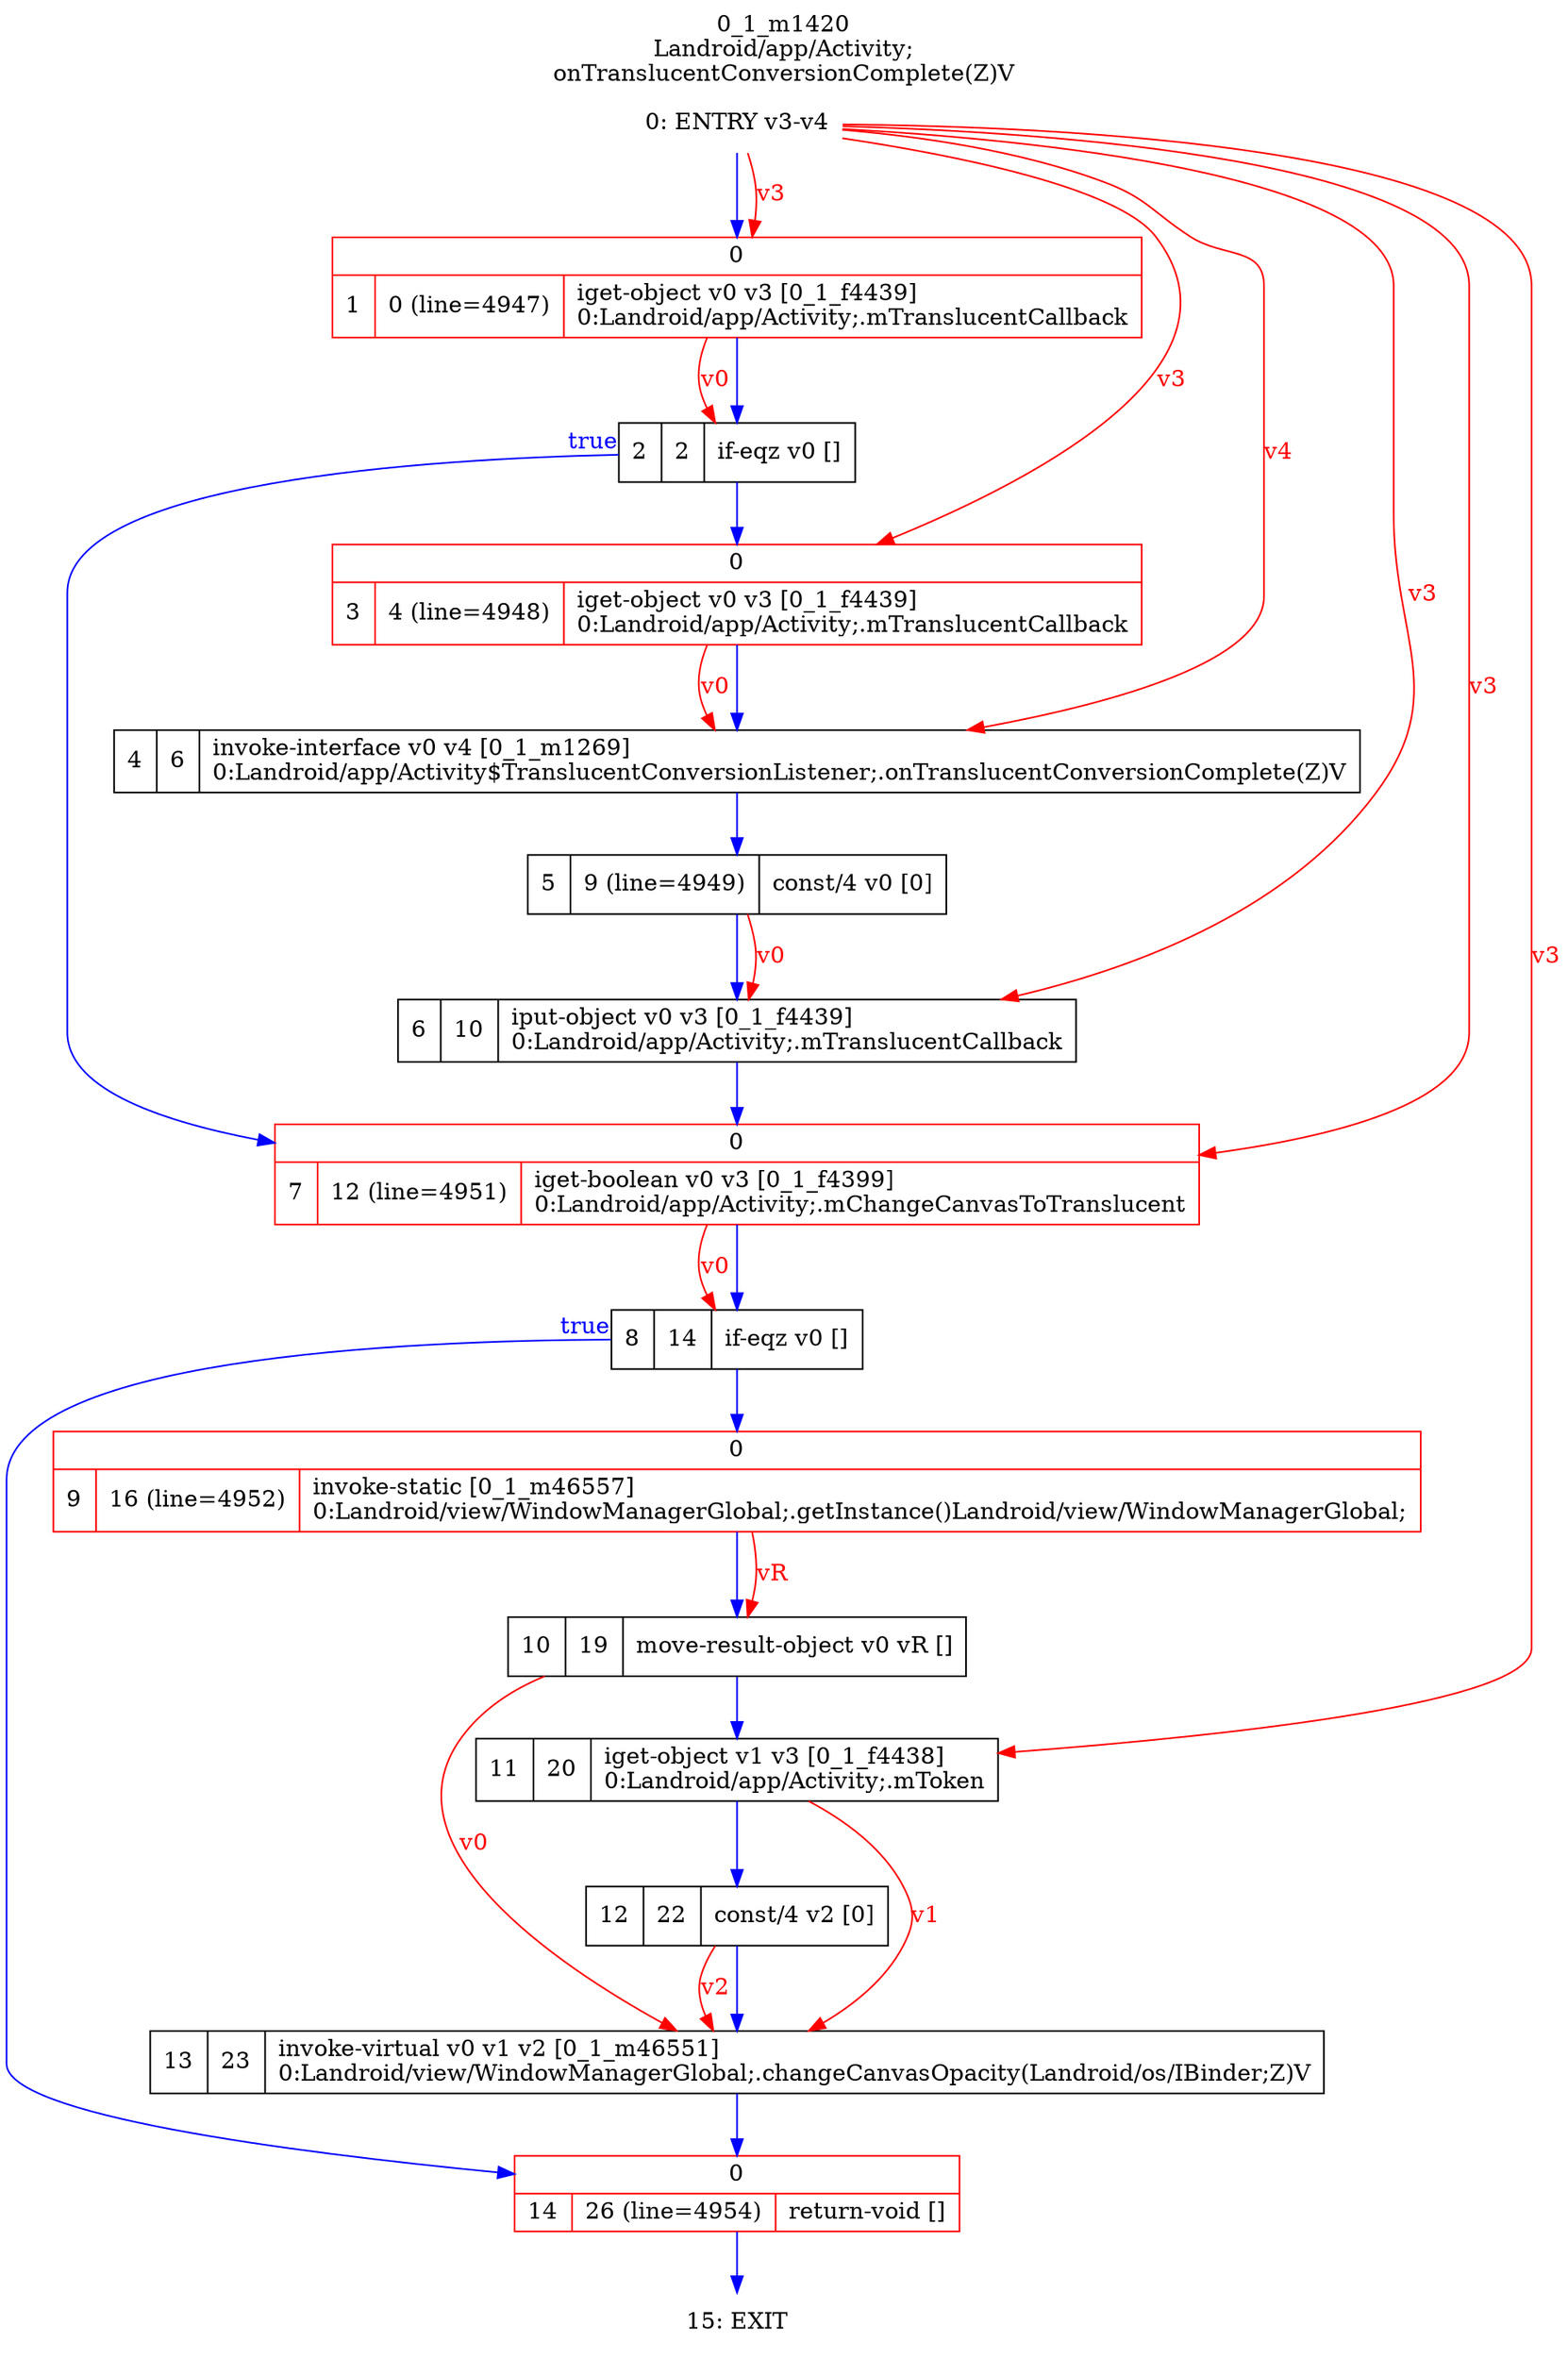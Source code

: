 digraph G {
rankdir=UD;
labelloc=t;
label="0_1_m1420\nLandroid/app/Activity;
onTranslucentConversionComplete(Z)V";
0[label="0: ENTRY v3-v4",shape=plaintext];
1[label="{0|{1|0 (line=4947)|iget-object v0 v3 [0_1_f4439]\l0:Landroid/app/Activity;.mTranslucentCallback\l}}",shape=record, color=red];
2[label="2|2|if-eqz v0 []\l",shape=record];
3[label="{0|{3|4 (line=4948)|iget-object v0 v3 [0_1_f4439]\l0:Landroid/app/Activity;.mTranslucentCallback\l}}",shape=record, color=red];
4[label="4|6|invoke-interface v0 v4 [0_1_m1269]\l0:Landroid/app/Activity$TranslucentConversionListener;.onTranslucentConversionComplete(Z)V\l",shape=record,URL="0_1_m1269.dot"];
5[label="5|9 (line=4949)|const/4 v0 [0]\l",shape=record];
6[label="6|10|iput-object v0 v3 [0_1_f4439]\l0:Landroid/app/Activity;.mTranslucentCallback\l",shape=record];
7[label="{0|{7|12 (line=4951)|iget-boolean v0 v3 [0_1_f4399]\l0:Landroid/app/Activity;.mChangeCanvasToTranslucent\l}}",shape=record, color=red];
8[label="8|14|if-eqz v0 []\l",shape=record];
9[label="{0|{9|16 (line=4952)|invoke-static [0_1_m46557]\l0:Landroid/view/WindowManagerGlobal;.getInstance()Landroid/view/WindowManagerGlobal;\l}}",shape=record,URL="0_1_m46557.dot", color=red];
10[label="10|19|move-result-object v0 vR []\l",shape=record];
11[label="11|20|iget-object v1 v3 [0_1_f4438]\l0:Landroid/app/Activity;.mToken\l",shape=record];
12[label="12|22|const/4 v2 [0]\l",shape=record];
13[label="13|23|invoke-virtual v0 v1 v2 [0_1_m46551]\l0:Landroid/view/WindowManagerGlobal;.changeCanvasOpacity(Landroid/os/IBinder;Z)V\l",shape=record,URL="0_1_m46551.dot"];
14[label="{0|{14|26 (line=4954)|return-void []\l}}",shape=record, color=red];
15[label="15: EXIT",shape=plaintext];
0->1 [color=blue, fontcolor=blue,weight=100, taillabel=""];
1->2 [color=blue, fontcolor=blue,weight=100, taillabel=""];
2->7 [color=blue, fontcolor=blue,weight=10, taillabel="true"];
2->3 [color=blue, fontcolor=blue,weight=100, taillabel=""];
3->4 [color=blue, fontcolor=blue,weight=100, taillabel=""];
4->5 [color=blue, fontcolor=blue,weight=100, taillabel=""];
5->6 [color=blue, fontcolor=blue,weight=100, taillabel=""];
6->7 [color=blue, fontcolor=blue,weight=100, taillabel=""];
7->8 [color=blue, fontcolor=blue,weight=100, taillabel=""];
8->14 [color=blue, fontcolor=blue,weight=10, taillabel="true"];
8->9 [color=blue, fontcolor=blue,weight=100, taillabel=""];
9->10 [color=blue, fontcolor=blue,weight=100, taillabel=""];
10->11 [color=blue, fontcolor=blue,weight=100, taillabel=""];
11->12 [color=blue, fontcolor=blue,weight=100, taillabel=""];
12->13 [color=blue, fontcolor=blue,weight=100, taillabel=""];
13->14 [color=blue, fontcolor=blue,weight=100, taillabel=""];
14->15 [color=blue, fontcolor=blue,weight=100, taillabel=""];
0->1 [color=red, fontcolor=red, label="v3"];
1->2 [color=red, fontcolor=red, label="v0"];
0->3 [color=red, fontcolor=red, label="v3"];
0->4 [color=red, fontcolor=red, label="v4"];
3->4 [color=red, fontcolor=red, label="v0"];
0->6 [color=red, fontcolor=red, label="v3"];
5->6 [color=red, fontcolor=red, label="v0"];
0->7 [color=red, fontcolor=red, label="v3"];
7->8 [color=red, fontcolor=red, label="v0"];
9->10 [color=red, fontcolor=red, label="vR"];
0->11 [color=red, fontcolor=red, label="v3"];
10->13 [color=red, fontcolor=red, label="v0"];
11->13 [color=red, fontcolor=red, label="v1"];
12->13 [color=red, fontcolor=red, label="v2"];
}
